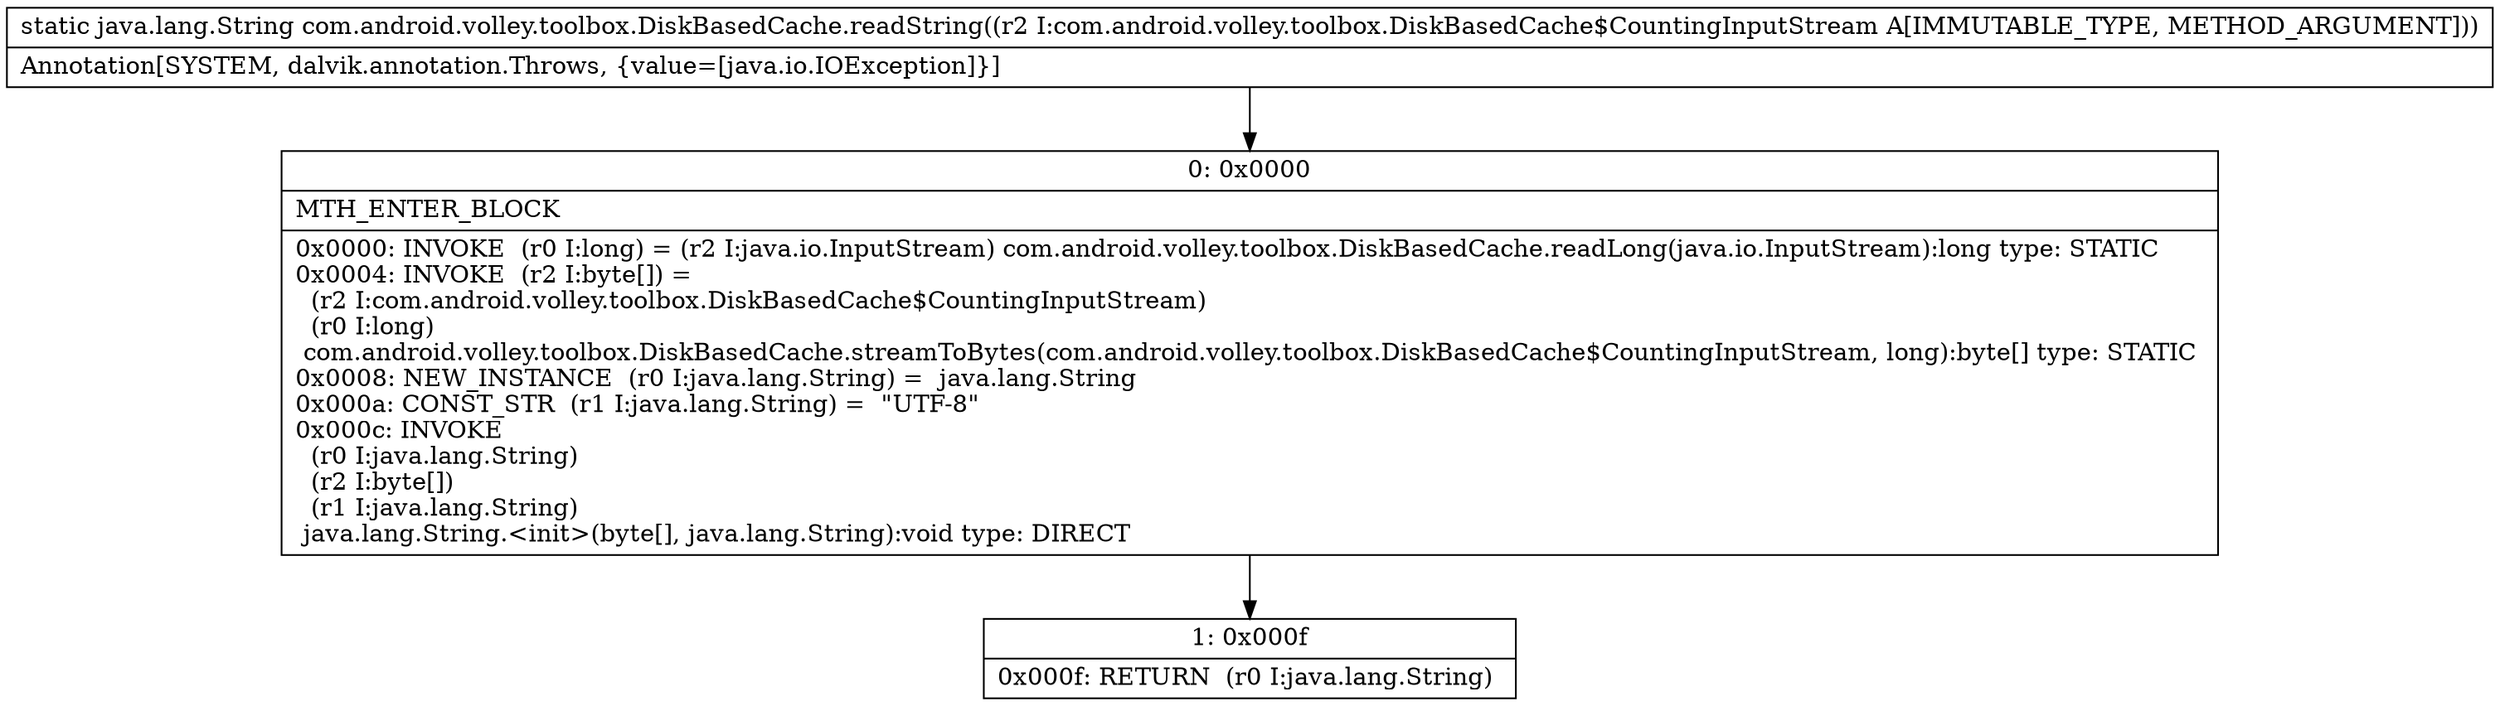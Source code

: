digraph "CFG forcom.android.volley.toolbox.DiskBasedCache.readString(Lcom\/android\/volley\/toolbox\/DiskBasedCache$CountingInputStream;)Ljava\/lang\/String;" {
Node_0 [shape=record,label="{0\:\ 0x0000|MTH_ENTER_BLOCK\l|0x0000: INVOKE  (r0 I:long) = (r2 I:java.io.InputStream) com.android.volley.toolbox.DiskBasedCache.readLong(java.io.InputStream):long type: STATIC \l0x0004: INVOKE  (r2 I:byte[]) = \l  (r2 I:com.android.volley.toolbox.DiskBasedCache$CountingInputStream)\l  (r0 I:long)\l com.android.volley.toolbox.DiskBasedCache.streamToBytes(com.android.volley.toolbox.DiskBasedCache$CountingInputStream, long):byte[] type: STATIC \l0x0008: NEW_INSTANCE  (r0 I:java.lang.String) =  java.lang.String \l0x000a: CONST_STR  (r1 I:java.lang.String) =  \"UTF\-8\" \l0x000c: INVOKE  \l  (r0 I:java.lang.String)\l  (r2 I:byte[])\l  (r1 I:java.lang.String)\l java.lang.String.\<init\>(byte[], java.lang.String):void type: DIRECT \l}"];
Node_1 [shape=record,label="{1\:\ 0x000f|0x000f: RETURN  (r0 I:java.lang.String) \l}"];
MethodNode[shape=record,label="{static java.lang.String com.android.volley.toolbox.DiskBasedCache.readString((r2 I:com.android.volley.toolbox.DiskBasedCache$CountingInputStream A[IMMUTABLE_TYPE, METHOD_ARGUMENT]))  | Annotation[SYSTEM, dalvik.annotation.Throws, \{value=[java.io.IOException]\}]\l}"];
MethodNode -> Node_0;
Node_0 -> Node_1;
}

